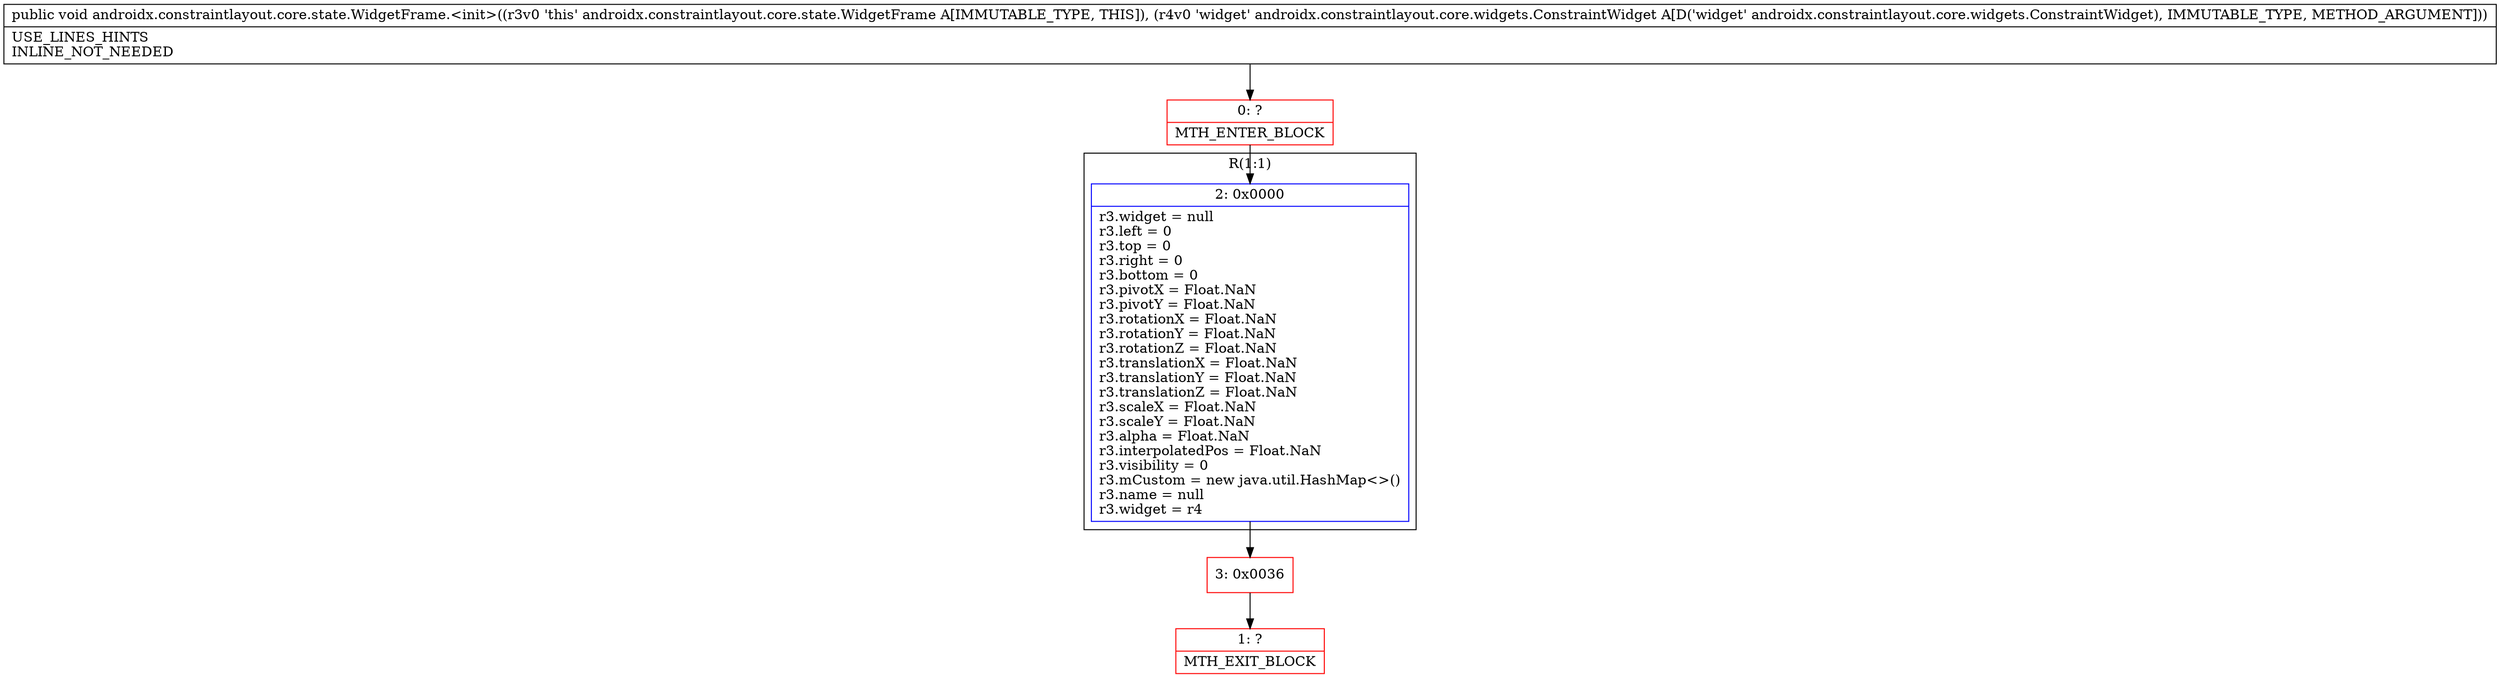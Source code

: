 digraph "CFG forandroidx.constraintlayout.core.state.WidgetFrame.\<init\>(Landroidx\/constraintlayout\/core\/widgets\/ConstraintWidget;)V" {
subgraph cluster_Region_1704152580 {
label = "R(1:1)";
node [shape=record,color=blue];
Node_2 [shape=record,label="{2\:\ 0x0000|r3.widget = null\lr3.left = 0\lr3.top = 0\lr3.right = 0\lr3.bottom = 0\lr3.pivotX = Float.NaN\lr3.pivotY = Float.NaN\lr3.rotationX = Float.NaN\lr3.rotationY = Float.NaN\lr3.rotationZ = Float.NaN\lr3.translationX = Float.NaN\lr3.translationY = Float.NaN\lr3.translationZ = Float.NaN\lr3.scaleX = Float.NaN\lr3.scaleY = Float.NaN\lr3.alpha = Float.NaN\lr3.interpolatedPos = Float.NaN\lr3.visibility = 0\lr3.mCustom = new java.util.HashMap\<\>()\lr3.name = null\lr3.widget = r4\l}"];
}
Node_0 [shape=record,color=red,label="{0\:\ ?|MTH_ENTER_BLOCK\l}"];
Node_3 [shape=record,color=red,label="{3\:\ 0x0036}"];
Node_1 [shape=record,color=red,label="{1\:\ ?|MTH_EXIT_BLOCK\l}"];
MethodNode[shape=record,label="{public void androidx.constraintlayout.core.state.WidgetFrame.\<init\>((r3v0 'this' androidx.constraintlayout.core.state.WidgetFrame A[IMMUTABLE_TYPE, THIS]), (r4v0 'widget' androidx.constraintlayout.core.widgets.ConstraintWidget A[D('widget' androidx.constraintlayout.core.widgets.ConstraintWidget), IMMUTABLE_TYPE, METHOD_ARGUMENT]))  | USE_LINES_HINTS\lINLINE_NOT_NEEDED\l}"];
MethodNode -> Node_0;Node_2 -> Node_3;
Node_0 -> Node_2;
Node_3 -> Node_1;
}


